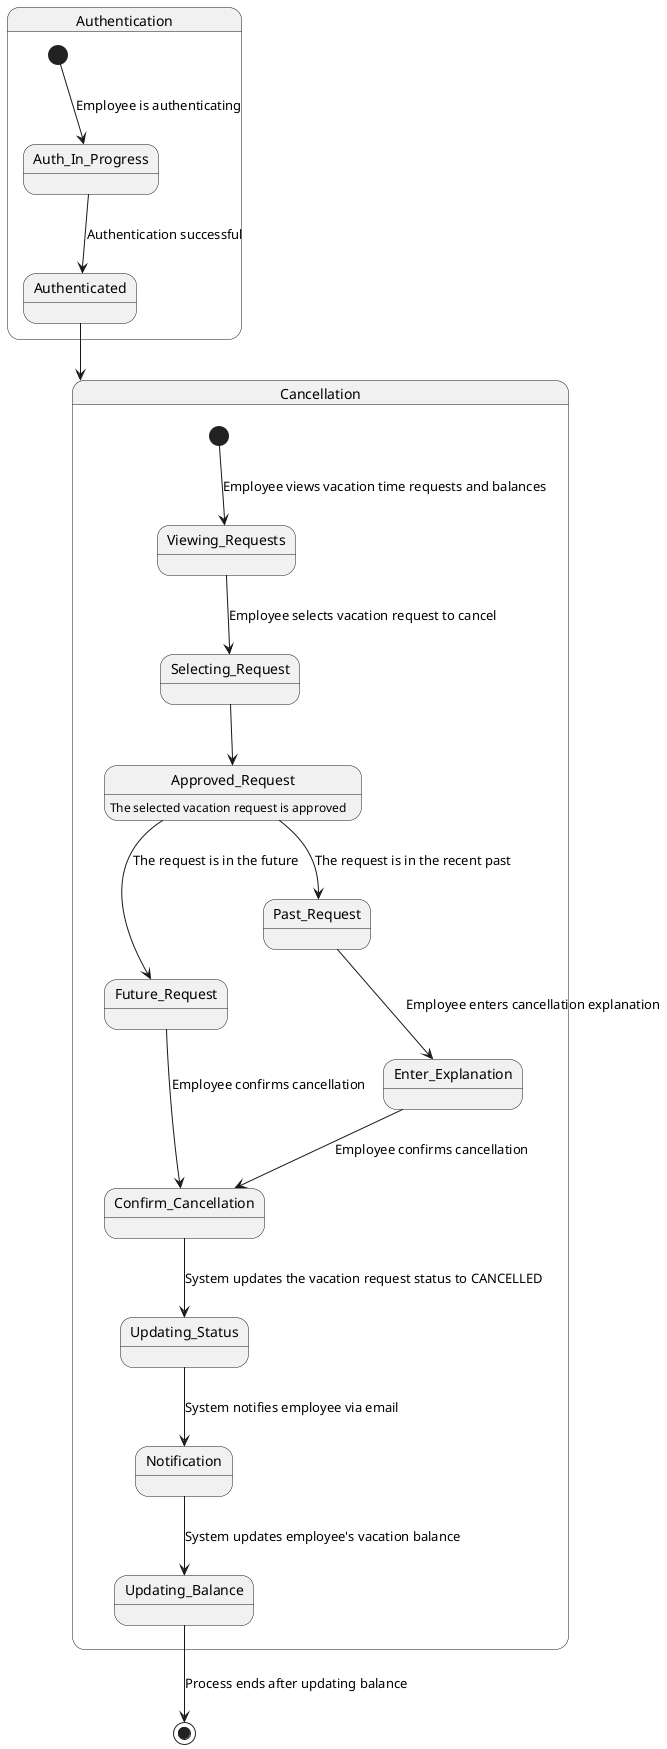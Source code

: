 @startuml Cancelled

state Authentication {
    [*] --> Auth_In_Progress : Employee is authenticating

    Auth_In_Progress --> Authenticated : Authentication successful
}

Authenticated --> Cancellation

state Cancellation {
    [*] --> Viewing_Requests : Employee views vacation time requests and balances

    Viewing_Requests --> Selecting_Request : Employee selects vacation request to cancel

    Selecting_Request --> Approved_Request

    Approved_Request : The selected vacation request is approved

    Approved_Request --> Future_Request : The request is in the future
    Approved_Request --> Past_Request : The request is in the recent past

    Future_Request --> Confirm_Cancellation : Employee confirms cancellation

    Past_Request --> Enter_Explanation : Employee enters cancellation explanation
    Enter_Explanation --> Confirm_Cancellation : Employee confirms cancellation

    Confirm_Cancellation --> Updating_Status : System updates the vacation request status to CANCELLED

    Updating_Status --> Notification : System notifies employee via email
    Notification --> Updating_Balance : System updates employee's vacation balance

}
Updating_Balance --> [*] : Process ends after updating balance

@enduml
